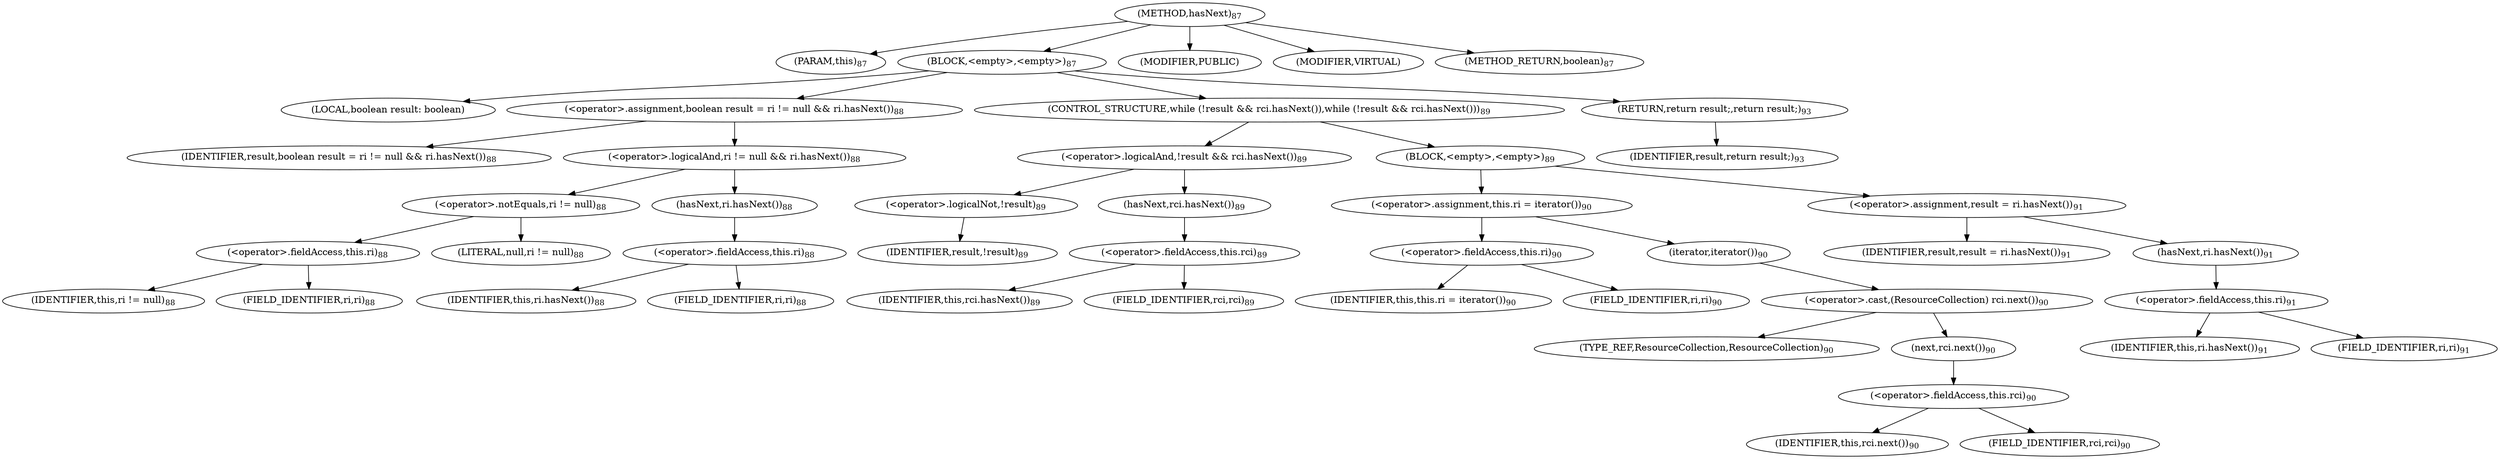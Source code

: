 digraph "hasNext" {  
"159" [label = <(METHOD,hasNext)<SUB>87</SUB>> ]
"160" [label = <(PARAM,this)<SUB>87</SUB>> ]
"161" [label = <(BLOCK,&lt;empty&gt;,&lt;empty&gt;)<SUB>87</SUB>> ]
"162" [label = <(LOCAL,boolean result: boolean)> ]
"163" [label = <(&lt;operator&gt;.assignment,boolean result = ri != null &amp;&amp; ri.hasNext())<SUB>88</SUB>> ]
"164" [label = <(IDENTIFIER,result,boolean result = ri != null &amp;&amp; ri.hasNext())<SUB>88</SUB>> ]
"165" [label = <(&lt;operator&gt;.logicalAnd,ri != null &amp;&amp; ri.hasNext())<SUB>88</SUB>> ]
"166" [label = <(&lt;operator&gt;.notEquals,ri != null)<SUB>88</SUB>> ]
"167" [label = <(&lt;operator&gt;.fieldAccess,this.ri)<SUB>88</SUB>> ]
"168" [label = <(IDENTIFIER,this,ri != null)<SUB>88</SUB>> ]
"169" [label = <(FIELD_IDENTIFIER,ri,ri)<SUB>88</SUB>> ]
"170" [label = <(LITERAL,null,ri != null)<SUB>88</SUB>> ]
"171" [label = <(hasNext,ri.hasNext())<SUB>88</SUB>> ]
"172" [label = <(&lt;operator&gt;.fieldAccess,this.ri)<SUB>88</SUB>> ]
"173" [label = <(IDENTIFIER,this,ri.hasNext())<SUB>88</SUB>> ]
"174" [label = <(FIELD_IDENTIFIER,ri,ri)<SUB>88</SUB>> ]
"175" [label = <(CONTROL_STRUCTURE,while (!result &amp;&amp; rci.hasNext()),while (!result &amp;&amp; rci.hasNext()))<SUB>89</SUB>> ]
"176" [label = <(&lt;operator&gt;.logicalAnd,!result &amp;&amp; rci.hasNext())<SUB>89</SUB>> ]
"177" [label = <(&lt;operator&gt;.logicalNot,!result)<SUB>89</SUB>> ]
"178" [label = <(IDENTIFIER,result,!result)<SUB>89</SUB>> ]
"179" [label = <(hasNext,rci.hasNext())<SUB>89</SUB>> ]
"180" [label = <(&lt;operator&gt;.fieldAccess,this.rci)<SUB>89</SUB>> ]
"181" [label = <(IDENTIFIER,this,rci.hasNext())<SUB>89</SUB>> ]
"182" [label = <(FIELD_IDENTIFIER,rci,rci)<SUB>89</SUB>> ]
"183" [label = <(BLOCK,&lt;empty&gt;,&lt;empty&gt;)<SUB>89</SUB>> ]
"184" [label = <(&lt;operator&gt;.assignment,this.ri = iterator())<SUB>90</SUB>> ]
"185" [label = <(&lt;operator&gt;.fieldAccess,this.ri)<SUB>90</SUB>> ]
"186" [label = <(IDENTIFIER,this,this.ri = iterator())<SUB>90</SUB>> ]
"187" [label = <(FIELD_IDENTIFIER,ri,ri)<SUB>90</SUB>> ]
"188" [label = <(iterator,iterator())<SUB>90</SUB>> ]
"189" [label = <(&lt;operator&gt;.cast,(ResourceCollection) rci.next())<SUB>90</SUB>> ]
"190" [label = <(TYPE_REF,ResourceCollection,ResourceCollection)<SUB>90</SUB>> ]
"191" [label = <(next,rci.next())<SUB>90</SUB>> ]
"192" [label = <(&lt;operator&gt;.fieldAccess,this.rci)<SUB>90</SUB>> ]
"193" [label = <(IDENTIFIER,this,rci.next())<SUB>90</SUB>> ]
"194" [label = <(FIELD_IDENTIFIER,rci,rci)<SUB>90</SUB>> ]
"195" [label = <(&lt;operator&gt;.assignment,result = ri.hasNext())<SUB>91</SUB>> ]
"196" [label = <(IDENTIFIER,result,result = ri.hasNext())<SUB>91</SUB>> ]
"197" [label = <(hasNext,ri.hasNext())<SUB>91</SUB>> ]
"198" [label = <(&lt;operator&gt;.fieldAccess,this.ri)<SUB>91</SUB>> ]
"199" [label = <(IDENTIFIER,this,ri.hasNext())<SUB>91</SUB>> ]
"200" [label = <(FIELD_IDENTIFIER,ri,ri)<SUB>91</SUB>> ]
"201" [label = <(RETURN,return result;,return result;)<SUB>93</SUB>> ]
"202" [label = <(IDENTIFIER,result,return result;)<SUB>93</SUB>> ]
"203" [label = <(MODIFIER,PUBLIC)> ]
"204" [label = <(MODIFIER,VIRTUAL)> ]
"205" [label = <(METHOD_RETURN,boolean)<SUB>87</SUB>> ]
  "159" -> "160" 
  "159" -> "161" 
  "159" -> "203" 
  "159" -> "204" 
  "159" -> "205" 
  "161" -> "162" 
  "161" -> "163" 
  "161" -> "175" 
  "161" -> "201" 
  "163" -> "164" 
  "163" -> "165" 
  "165" -> "166" 
  "165" -> "171" 
  "166" -> "167" 
  "166" -> "170" 
  "167" -> "168" 
  "167" -> "169" 
  "171" -> "172" 
  "172" -> "173" 
  "172" -> "174" 
  "175" -> "176" 
  "175" -> "183" 
  "176" -> "177" 
  "176" -> "179" 
  "177" -> "178" 
  "179" -> "180" 
  "180" -> "181" 
  "180" -> "182" 
  "183" -> "184" 
  "183" -> "195" 
  "184" -> "185" 
  "184" -> "188" 
  "185" -> "186" 
  "185" -> "187" 
  "188" -> "189" 
  "189" -> "190" 
  "189" -> "191" 
  "191" -> "192" 
  "192" -> "193" 
  "192" -> "194" 
  "195" -> "196" 
  "195" -> "197" 
  "197" -> "198" 
  "198" -> "199" 
  "198" -> "200" 
  "201" -> "202" 
}
